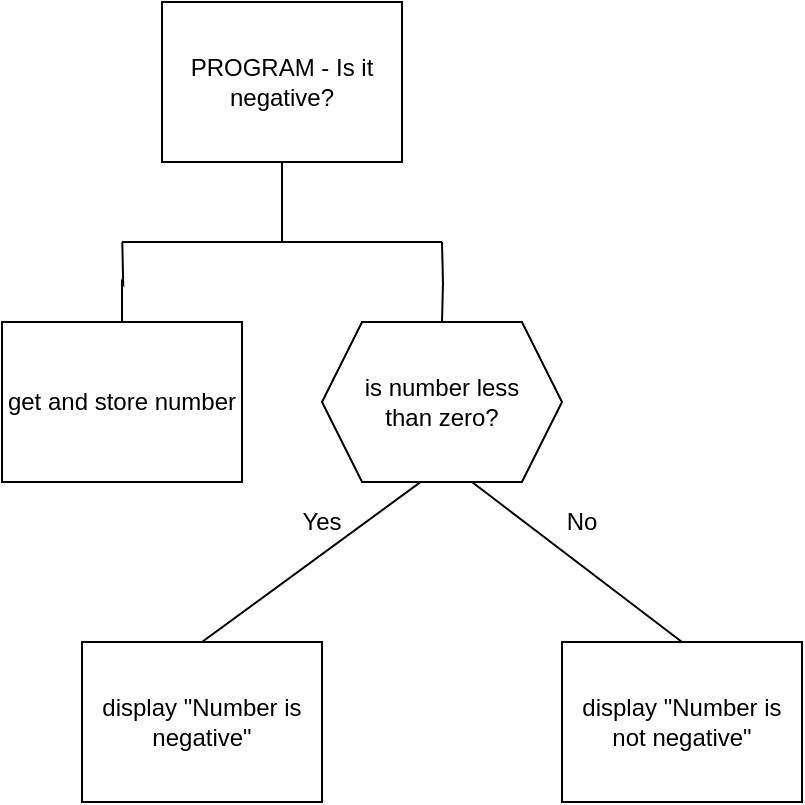 <mxfile version="13.9.1" type="device"><diagram id="C5RBs43oDa-KdzZeNtuy" name="Page-1"><mxGraphModel dx="620" dy="352" grid="1" gridSize="10" guides="1" tooltips="1" connect="1" arrows="1" fold="1" page="1" pageScale="1" pageWidth="1169" pageHeight="827" math="0" shadow="0"><root><mxCell id="WIyWlLk6GJQsqaUBKTNV-0"/><mxCell id="WIyWlLk6GJQsqaUBKTNV-1" parent="WIyWlLk6GJQsqaUBKTNV-0"/><mxCell id="jiUyWtlQaGzPNpvysvsA-15" style="edgeStyle=orthogonalEdgeStyle;rounded=0;orthogonalLoop=1;jettySize=auto;html=1;exitX=0.5;exitY=1;exitDx=0;exitDy=0;endArrow=none;endFill=0;" parent="WIyWlLk6GJQsqaUBKTNV-1" source="jiUyWtlQaGzPNpvysvsA-1" edge="1"><mxGeometry relative="1" as="geometry"><mxPoint x="460" y="200" as="targetPoint"/></mxGeometry></mxCell><mxCell id="jiUyWtlQaGzPNpvysvsA-1" value="PROGRAM - Is it negative?" style="rounded=0;whiteSpace=wrap;html=1;" parent="WIyWlLk6GJQsqaUBKTNV-1" vertex="1"><mxGeometry x="400" y="80" width="120" height="80" as="geometry"/></mxCell><mxCell id="jiUyWtlQaGzPNpvysvsA-10" style="edgeStyle=orthogonalEdgeStyle;rounded=0;orthogonalLoop=1;jettySize=auto;html=1;exitX=0.5;exitY=0;exitDx=0;exitDy=0;endArrow=none;endFill=0;" parent="WIyWlLk6GJQsqaUBKTNV-1" source="jiUyWtlQaGzPNpvysvsA-3" edge="1"><mxGeometry relative="1" as="geometry"><mxPoint x="380.143" y="200" as="targetPoint"/></mxGeometry></mxCell><mxCell id="jiUyWtlQaGzPNpvysvsA-3" value="get and store number" style="rounded=0;whiteSpace=wrap;html=1;" parent="WIyWlLk6GJQsqaUBKTNV-1" vertex="1"><mxGeometry x="320" y="240" width="120" height="80" as="geometry"/></mxCell><mxCell id="jiUyWtlQaGzPNpvysvsA-14" style="edgeStyle=orthogonalEdgeStyle;rounded=0;orthogonalLoop=1;jettySize=auto;html=1;exitX=0.5;exitY=0;exitDx=0;exitDy=0;endArrow=none;endFill=0;" parent="WIyWlLk6GJQsqaUBKTNV-1" edge="1"><mxGeometry relative="1" as="geometry"><mxPoint x="540" y="200" as="targetPoint"/><mxPoint x="540" y="240" as="sourcePoint"/></mxGeometry></mxCell><mxCell id="jiUyWtlQaGzPNpvysvsA-7" value="display &quot;Number is negative&quot;" style="rounded=0;whiteSpace=wrap;html=1;" parent="WIyWlLk6GJQsqaUBKTNV-1" vertex="1"><mxGeometry x="360" y="400" width="120" height="80" as="geometry"/></mxCell><mxCell id="jiUyWtlQaGzPNpvysvsA-8" value="display &quot;Number is not negative&quot;" style="rounded=0;whiteSpace=wrap;html=1;" parent="WIyWlLk6GJQsqaUBKTNV-1" vertex="1"><mxGeometry x="600" y="400" width="120" height="80" as="geometry"/></mxCell><mxCell id="jiUyWtlQaGzPNpvysvsA-13" value="" style="endArrow=none;html=1;" parent="WIyWlLk6GJQsqaUBKTNV-1" edge="1"><mxGeometry width="50" height="50" relative="1" as="geometry"><mxPoint x="380" y="200" as="sourcePoint"/><mxPoint x="540" y="200" as="targetPoint"/></mxGeometry></mxCell><mxCell id="jiUyWtlQaGzPNpvysvsA-17" value="" style="verticalLabelPosition=bottom;verticalAlign=top;html=1;shape=hexagon;perimeter=hexagonPerimeter2;arcSize=6;size=0.167;" parent="WIyWlLk6GJQsqaUBKTNV-1" vertex="1"><mxGeometry x="480" y="240" width="120" height="80" as="geometry"/></mxCell><mxCell id="jiUyWtlQaGzPNpvysvsA-18" value="is number less than zero?" style="text;html=1;strokeColor=none;fillColor=none;align=center;verticalAlign=middle;whiteSpace=wrap;rounded=0;" parent="WIyWlLk6GJQsqaUBKTNV-1" vertex="1"><mxGeometry x="500" y="250" width="80" height="60" as="geometry"/></mxCell><mxCell id="jiUyWtlQaGzPNpvysvsA-21" value="" style="endArrow=none;html=1;entryX=0.413;entryY=0.998;entryDx=0;entryDy=0;entryPerimeter=0;exitX=0.5;exitY=0;exitDx=0;exitDy=0;" parent="WIyWlLk6GJQsqaUBKTNV-1" source="jiUyWtlQaGzPNpvysvsA-7" target="jiUyWtlQaGzPNpvysvsA-17" edge="1"><mxGeometry width="50" height="50" relative="1" as="geometry"><mxPoint x="520" y="430" as="sourcePoint"/><mxPoint x="570" y="380" as="targetPoint"/></mxGeometry></mxCell><mxCell id="jiUyWtlQaGzPNpvysvsA-22" value="" style="endArrow=none;html=1;exitX=0.5;exitY=0;exitDx=0;exitDy=0;entryX=0.625;entryY=1;entryDx=0;entryDy=0;" parent="WIyWlLk6GJQsqaUBKTNV-1" source="jiUyWtlQaGzPNpvysvsA-8" target="jiUyWtlQaGzPNpvysvsA-17" edge="1"><mxGeometry width="50" height="50" relative="1" as="geometry"><mxPoint x="430" y="410" as="sourcePoint"/><mxPoint x="550" y="322" as="targetPoint"/></mxGeometry></mxCell><mxCell id="jiUyWtlQaGzPNpvysvsA-23" value="Yes" style="text;html=1;strokeColor=none;fillColor=none;align=center;verticalAlign=middle;whiteSpace=wrap;rounded=0;" parent="WIyWlLk6GJQsqaUBKTNV-1" vertex="1"><mxGeometry x="460" y="330" width="40" height="20" as="geometry"/></mxCell><mxCell id="jiUyWtlQaGzPNpvysvsA-25" value="No" style="text;html=1;strokeColor=none;fillColor=none;align=center;verticalAlign=middle;whiteSpace=wrap;rounded=0;" parent="WIyWlLk6GJQsqaUBKTNV-1" vertex="1"><mxGeometry x="590" y="330" width="40" height="20" as="geometry"/></mxCell></root></mxGraphModel></diagram></mxfile>